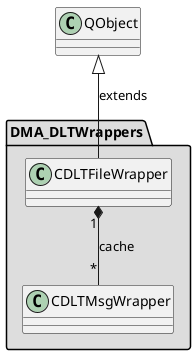 
@startuml

skinparam wrapWidth 600
package "DMA_DLTWrappers" #DDDDDD
{

class "CDLTFileWrapper"
{
}

class "CDLTMsgWrapper"
{
}

}

'====================Inheritance section====================
QObject <|-- CDLTFileWrapper : extends

'====================Dependencies section====================
CDLTFileWrapper "1" *-- "*" CDLTMsgWrapper : cache

@enduml